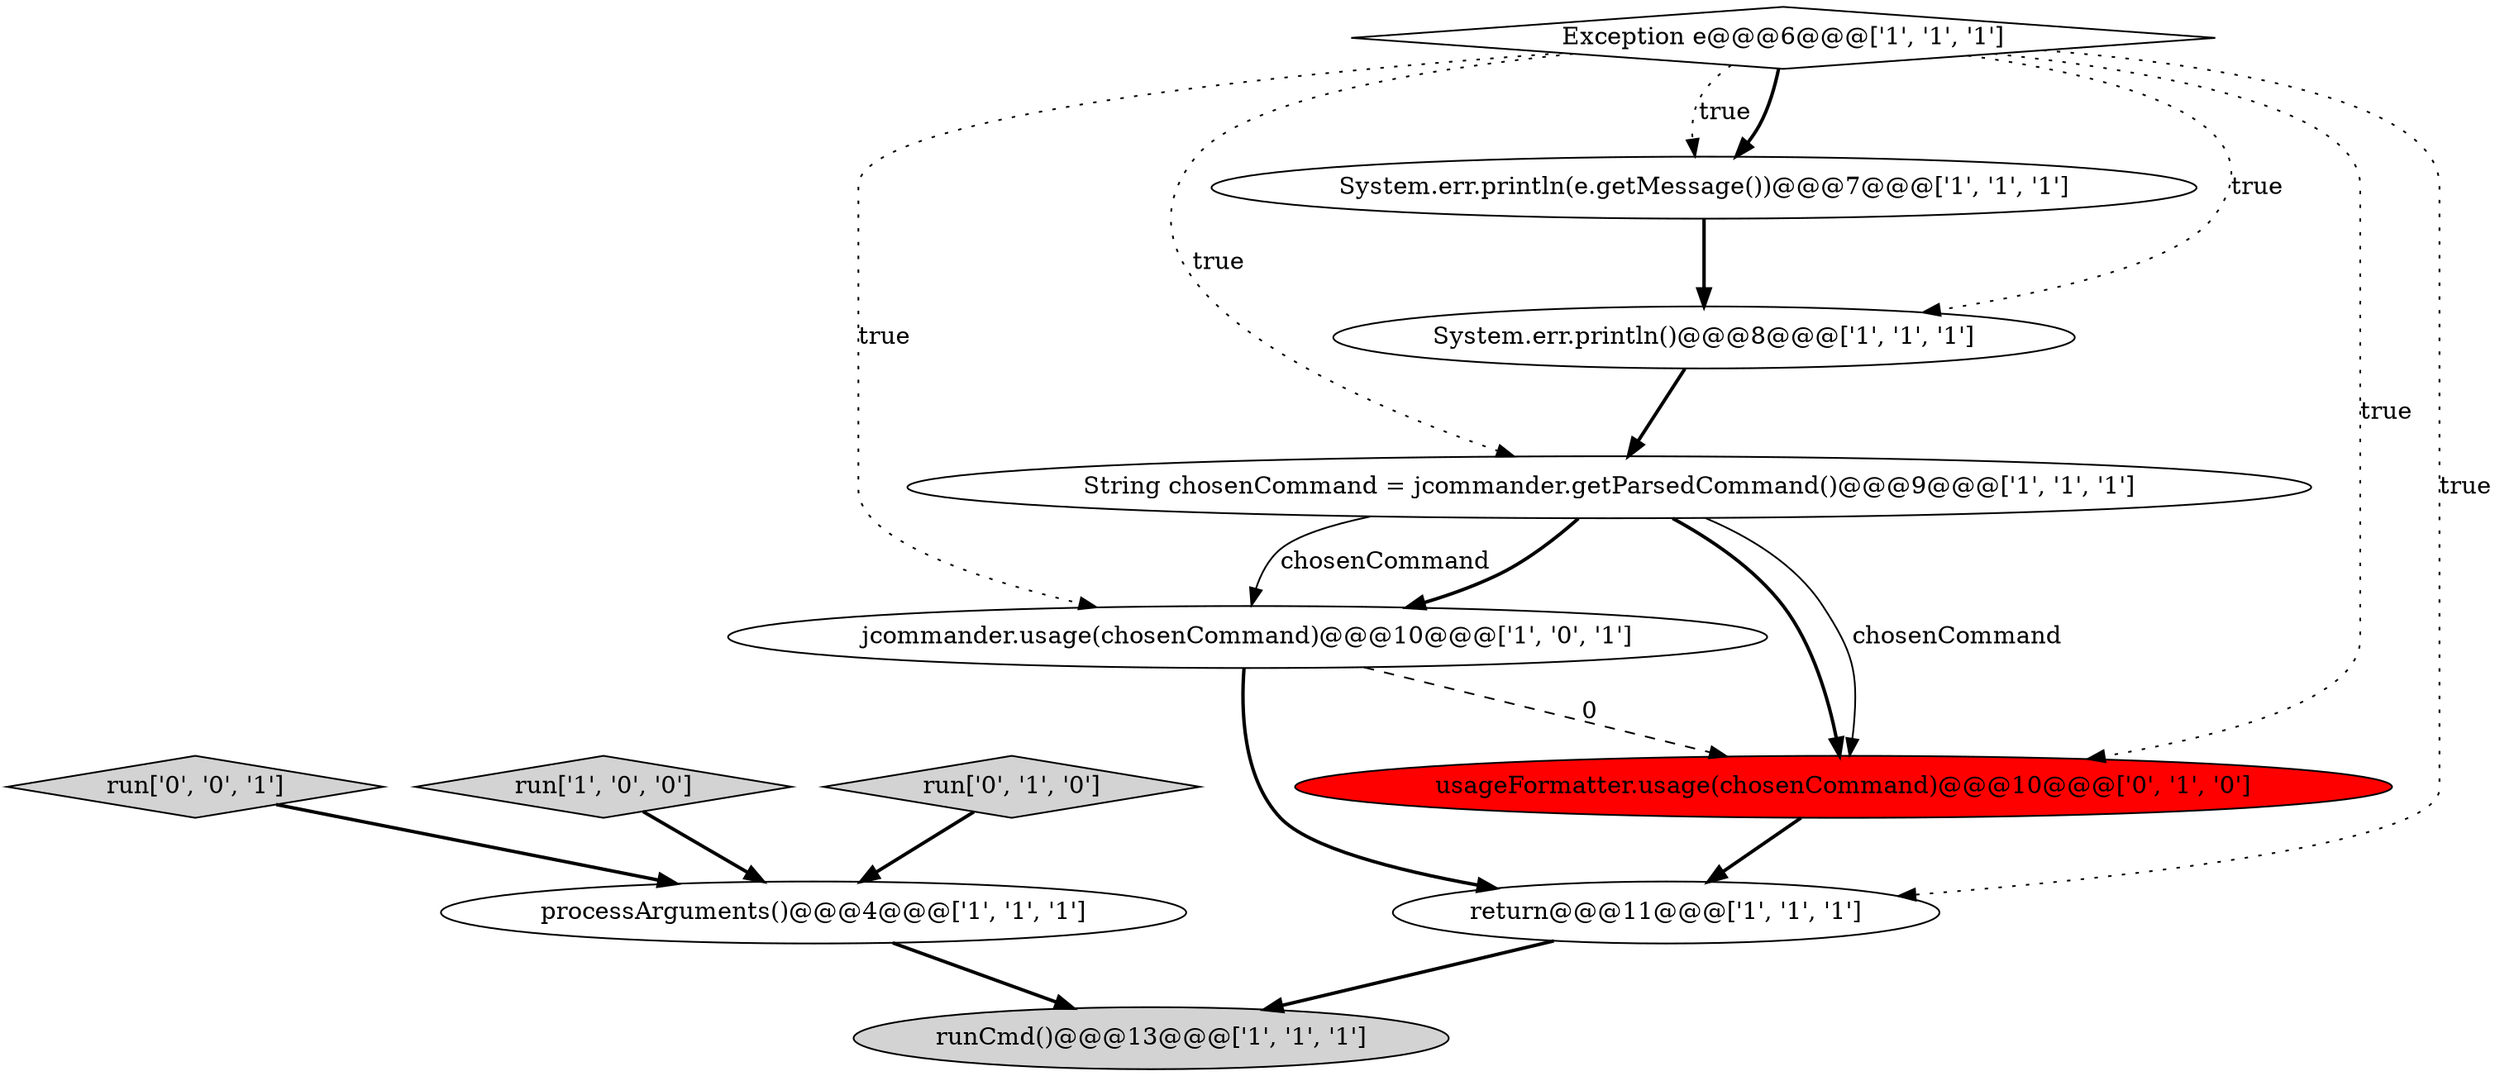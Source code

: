 digraph {
2 [style = filled, label = "System.err.println(e.getMessage())@@@7@@@['1', '1', '1']", fillcolor = white, shape = ellipse image = "AAA0AAABBB1BBB"];
0 [style = filled, label = "processArguments()@@@4@@@['1', '1', '1']", fillcolor = white, shape = ellipse image = "AAA0AAABBB1BBB"];
11 [style = filled, label = "run['0', '0', '1']", fillcolor = lightgray, shape = diamond image = "AAA0AAABBB3BBB"];
8 [style = filled, label = "runCmd()@@@13@@@['1', '1', '1']", fillcolor = lightgray, shape = ellipse image = "AAA0AAABBB1BBB"];
1 [style = filled, label = "jcommander.usage(chosenCommand)@@@10@@@['1', '0', '1']", fillcolor = white, shape = ellipse image = "AAA0AAABBB1BBB"];
7 [style = filled, label = "String chosenCommand = jcommander.getParsedCommand()@@@9@@@['1', '1', '1']", fillcolor = white, shape = ellipse image = "AAA0AAABBB1BBB"];
6 [style = filled, label = "run['1', '0', '0']", fillcolor = lightgray, shape = diamond image = "AAA0AAABBB1BBB"];
5 [style = filled, label = "System.err.println()@@@8@@@['1', '1', '1']", fillcolor = white, shape = ellipse image = "AAA0AAABBB1BBB"];
9 [style = filled, label = "usageFormatter.usage(chosenCommand)@@@10@@@['0', '1', '0']", fillcolor = red, shape = ellipse image = "AAA1AAABBB2BBB"];
3 [style = filled, label = "return@@@11@@@['1', '1', '1']", fillcolor = white, shape = ellipse image = "AAA0AAABBB1BBB"];
10 [style = filled, label = "run['0', '1', '0']", fillcolor = lightgray, shape = diamond image = "AAA0AAABBB2BBB"];
4 [style = filled, label = "Exception e@@@6@@@['1', '1', '1']", fillcolor = white, shape = diamond image = "AAA0AAABBB1BBB"];
4->5 [style = dotted, label="true"];
7->1 [style = bold, label=""];
4->1 [style = dotted, label="true"];
1->3 [style = bold, label=""];
4->7 [style = dotted, label="true"];
1->9 [style = dashed, label="0"];
6->0 [style = bold, label=""];
4->2 [style = bold, label=""];
7->9 [style = bold, label=""];
7->1 [style = solid, label="chosenCommand"];
11->0 [style = bold, label=""];
4->3 [style = dotted, label="true"];
3->8 [style = bold, label=""];
10->0 [style = bold, label=""];
0->8 [style = bold, label=""];
9->3 [style = bold, label=""];
5->7 [style = bold, label=""];
7->9 [style = solid, label="chosenCommand"];
4->9 [style = dotted, label="true"];
4->2 [style = dotted, label="true"];
2->5 [style = bold, label=""];
}
